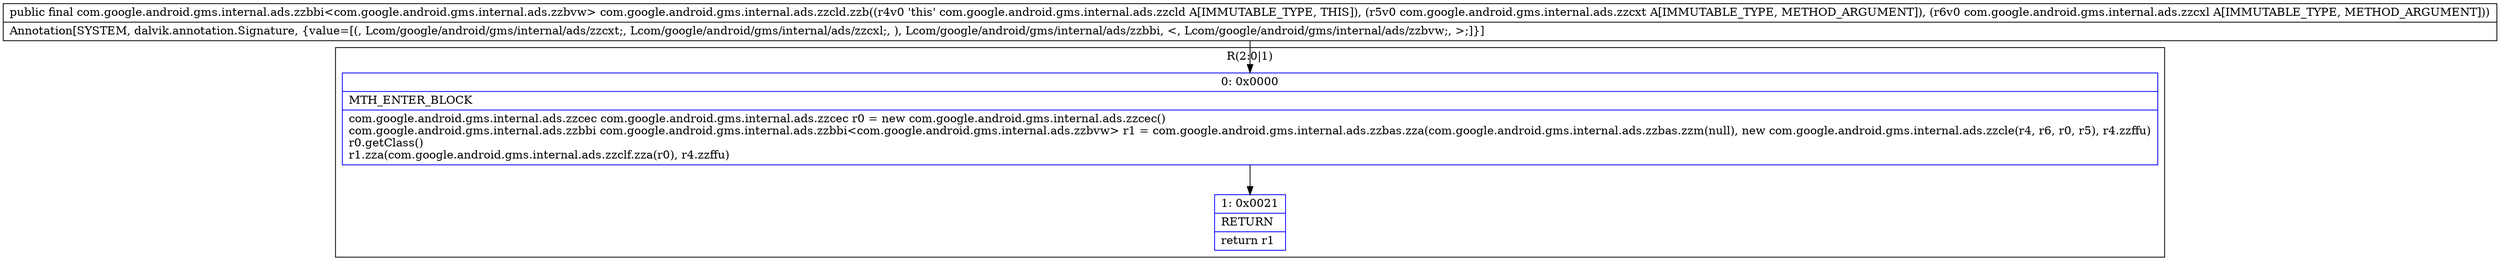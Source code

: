 digraph "CFG forcom.google.android.gms.internal.ads.zzcld.zzb(Lcom\/google\/android\/gms\/internal\/ads\/zzcxt;Lcom\/google\/android\/gms\/internal\/ads\/zzcxl;)Lcom\/google\/android\/gms\/internal\/ads\/zzbbi;" {
subgraph cluster_Region_979498424 {
label = "R(2:0|1)";
node [shape=record,color=blue];
Node_0 [shape=record,label="{0\:\ 0x0000|MTH_ENTER_BLOCK\l|com.google.android.gms.internal.ads.zzcec com.google.android.gms.internal.ads.zzcec r0 = new com.google.android.gms.internal.ads.zzcec()\lcom.google.android.gms.internal.ads.zzbbi com.google.android.gms.internal.ads.zzbbi\<com.google.android.gms.internal.ads.zzbvw\> r1 = com.google.android.gms.internal.ads.zzbas.zza(com.google.android.gms.internal.ads.zzbas.zzm(null), new com.google.android.gms.internal.ads.zzcle(r4, r6, r0, r5), r4.zzffu)\lr0.getClass()\lr1.zza(com.google.android.gms.internal.ads.zzclf.zza(r0), r4.zzffu)\l}"];
Node_1 [shape=record,label="{1\:\ 0x0021|RETURN\l|return r1\l}"];
}
MethodNode[shape=record,label="{public final com.google.android.gms.internal.ads.zzbbi\<com.google.android.gms.internal.ads.zzbvw\> com.google.android.gms.internal.ads.zzcld.zzb((r4v0 'this' com.google.android.gms.internal.ads.zzcld A[IMMUTABLE_TYPE, THIS]), (r5v0 com.google.android.gms.internal.ads.zzcxt A[IMMUTABLE_TYPE, METHOD_ARGUMENT]), (r6v0 com.google.android.gms.internal.ads.zzcxl A[IMMUTABLE_TYPE, METHOD_ARGUMENT]))  | Annotation[SYSTEM, dalvik.annotation.Signature, \{value=[(, Lcom\/google\/android\/gms\/internal\/ads\/zzcxt;, Lcom\/google\/android\/gms\/internal\/ads\/zzcxl;, ), Lcom\/google\/android\/gms\/internal\/ads\/zzbbi, \<, Lcom\/google\/android\/gms\/internal\/ads\/zzbvw;, \>;]\}]\l}"];
MethodNode -> Node_0;
Node_0 -> Node_1;
}

